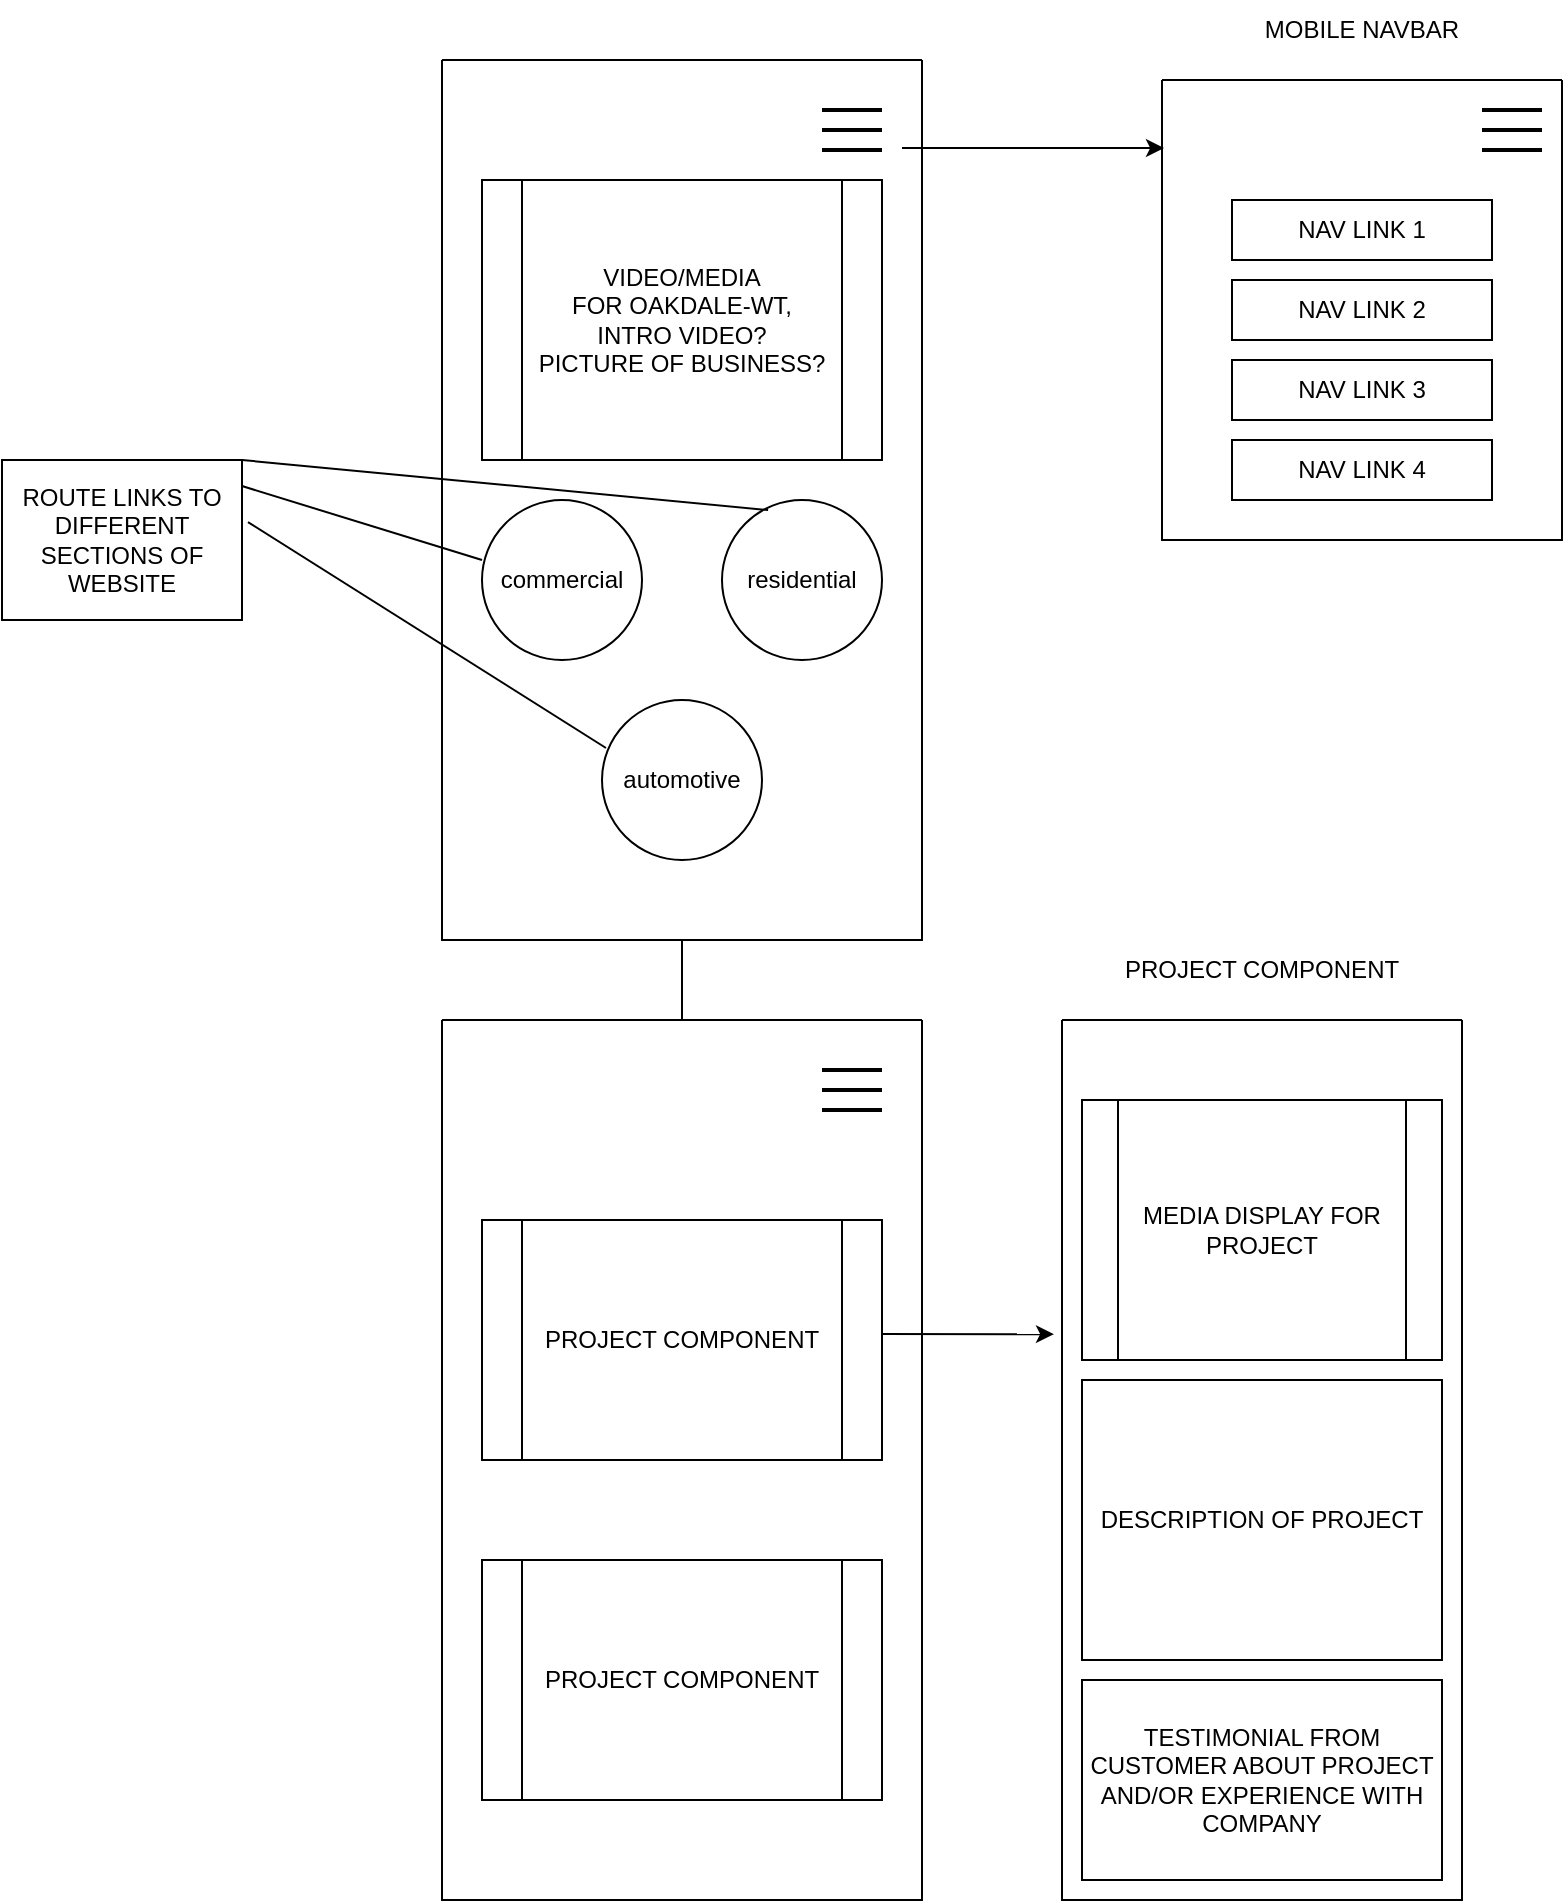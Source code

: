 <mxfile>
    <diagram id="w6LUPmaruWXQ8EAed7s3" name="Page-1">
        <mxGraphModel dx="1070" dy="499" grid="1" gridSize="10" guides="1" tooltips="1" connect="1" arrows="1" fold="1" page="1" pageScale="1" pageWidth="850" pageHeight="1100" math="0" shadow="0">
            <root>
                <mxCell id="0"/>
                <mxCell id="1" parent="0"/>
                <mxCell id="2" value="" style="swimlane;startSize=0;" vertex="1" parent="1">
                    <mxGeometry x="280" y="40" width="240" height="440" as="geometry"/>
                </mxCell>
                <mxCell id="7" value="" style="line;strokeWidth=2;html=1;" vertex="1" parent="2">
                    <mxGeometry x="190" y="30" width="30" height="10" as="geometry"/>
                </mxCell>
                <mxCell id="8" value="" style="line;strokeWidth=2;html=1;" vertex="1" parent="2">
                    <mxGeometry x="190" y="40" width="30" height="10" as="geometry"/>
                </mxCell>
                <mxCell id="24" value="VIDEO/MEDIA&lt;br&gt;FOR OAKDALE-WT,&lt;br&gt;INTRO VIDEO?&lt;br&gt;PICTURE OF BUSINESS?" style="shape=process;whiteSpace=wrap;html=1;backgroundOutline=1;" vertex="1" parent="2">
                    <mxGeometry x="20" y="60" width="200" height="140" as="geometry"/>
                </mxCell>
                <mxCell id="25" value="" style="ellipse;whiteSpace=wrap;html=1;aspect=fixed;" vertex="1" parent="2">
                    <mxGeometry x="20" y="220" width="80" height="80" as="geometry"/>
                </mxCell>
                <mxCell id="26" value="" style="ellipse;whiteSpace=wrap;html=1;aspect=fixed;" vertex="1" parent="2">
                    <mxGeometry x="80" y="320" width="80" height="80" as="geometry"/>
                </mxCell>
                <mxCell id="27" value="" style="ellipse;whiteSpace=wrap;html=1;aspect=fixed;" vertex="1" parent="2">
                    <mxGeometry x="140" y="220" width="80" height="80" as="geometry"/>
                </mxCell>
                <mxCell id="28" value="commercial" style="text;html=1;strokeColor=none;fillColor=none;align=center;verticalAlign=middle;whiteSpace=wrap;rounded=0;" vertex="1" parent="2">
                    <mxGeometry x="30" y="245" width="60" height="30" as="geometry"/>
                </mxCell>
                <mxCell id="29" value="residential" style="text;html=1;strokeColor=none;fillColor=none;align=center;verticalAlign=middle;whiteSpace=wrap;rounded=0;" vertex="1" parent="2">
                    <mxGeometry x="150" y="245" width="60" height="30" as="geometry"/>
                </mxCell>
                <mxCell id="30" value="automotive" style="text;html=1;strokeColor=none;fillColor=none;align=center;verticalAlign=middle;whiteSpace=wrap;rounded=0;" vertex="1" parent="2">
                    <mxGeometry x="90" y="345" width="60" height="30" as="geometry"/>
                </mxCell>
                <mxCell id="6" value="" style="line;strokeWidth=2;html=1;" vertex="1" parent="1">
                    <mxGeometry x="470" y="60" width="30" height="10" as="geometry"/>
                </mxCell>
                <mxCell id="12" style="edgeStyle=none;html=1;exitX=1;exitY=0.5;exitDx=0;exitDy=0;exitPerimeter=0;" edge="1" parent="1" source="9">
                    <mxGeometry relative="1" as="geometry">
                        <mxPoint x="830" y="65" as="targetPoint"/>
                    </mxGeometry>
                </mxCell>
                <mxCell id="9" value="" style="line;strokeWidth=2;html=1;" vertex="1" parent="1">
                    <mxGeometry x="800" y="60" width="30" height="10" as="geometry"/>
                </mxCell>
                <mxCell id="10" value="" style="line;strokeWidth=2;html=1;" vertex="1" parent="1">
                    <mxGeometry x="800" y="70" width="30" height="10" as="geometry"/>
                </mxCell>
                <mxCell id="11" value="" style="line;strokeWidth=2;html=1;" vertex="1" parent="1">
                    <mxGeometry x="800" y="50" width="30" height="70" as="geometry"/>
                </mxCell>
                <mxCell id="15" value="" style="swimlane;startSize=0;" vertex="1" parent="1">
                    <mxGeometry x="640" y="50" width="200" height="230" as="geometry"/>
                </mxCell>
                <mxCell id="16" value="NAV LINK 1" style="html=1;whiteSpace=wrap;container=1;recursiveResize=0;collapsible=0;" vertex="1" parent="15">
                    <mxGeometry x="35" y="60" width="130" height="30" as="geometry"/>
                </mxCell>
                <mxCell id="18" value="NAV LINK 2" style="html=1;whiteSpace=wrap;container=1;recursiveResize=0;collapsible=0;" vertex="1" parent="15">
                    <mxGeometry x="35" y="100" width="130" height="30" as="geometry"/>
                </mxCell>
                <mxCell id="19" value="NAV LINK 3" style="html=1;whiteSpace=wrap;container=1;recursiveResize=0;collapsible=0;" vertex="1" parent="15">
                    <mxGeometry x="35" y="140" width="130" height="30" as="geometry"/>
                </mxCell>
                <mxCell id="20" value="NAV LINK 4" style="html=1;whiteSpace=wrap;container=1;recursiveResize=0;collapsible=0;" vertex="1" parent="15">
                    <mxGeometry x="35" y="180" width="130" height="30" as="geometry"/>
                </mxCell>
                <mxCell id="21" value="" style="endArrow=classic;html=1;entryX=0.005;entryY=0.148;entryDx=0;entryDy=0;entryPerimeter=0;" edge="1" parent="1" target="15">
                    <mxGeometry width="50" height="50" relative="1" as="geometry">
                        <mxPoint x="510" y="84" as="sourcePoint"/>
                        <mxPoint x="450" y="240" as="targetPoint"/>
                        <Array as="points"/>
                    </mxGeometry>
                </mxCell>
                <mxCell id="31" value="" style="endArrow=none;html=1;entryX=0.5;entryY=1;entryDx=0;entryDy=0;" edge="1" parent="1" target="2">
                    <mxGeometry width="50" height="50" relative="1" as="geometry">
                        <mxPoint x="400" y="520" as="sourcePoint"/>
                        <mxPoint x="450" y="510" as="targetPoint"/>
                    </mxGeometry>
                </mxCell>
                <mxCell id="32" value="" style="swimlane;startSize=0;" vertex="1" parent="1">
                    <mxGeometry x="280" y="520" width="240" height="440" as="geometry"/>
                </mxCell>
                <mxCell id="34" value="" style="line;strokeWidth=2;html=1;" vertex="1" parent="32">
                    <mxGeometry x="190" y="20" width="30" height="10" as="geometry"/>
                </mxCell>
                <mxCell id="35" value="" style="line;strokeWidth=2;html=1;" vertex="1" parent="32">
                    <mxGeometry x="190" y="30" width="30" height="10" as="geometry"/>
                </mxCell>
                <mxCell id="36" value="" style="line;strokeWidth=2;html=1;" vertex="1" parent="32">
                    <mxGeometry x="190" y="40" width="30" height="10" as="geometry"/>
                </mxCell>
                <mxCell id="39" value="" style="shape=process;whiteSpace=wrap;html=1;backgroundOutline=1;" vertex="1" parent="32">
                    <mxGeometry x="20" y="100" width="200" height="120" as="geometry"/>
                </mxCell>
                <mxCell id="41" value="PROJECT COMPONENT" style="text;html=1;strokeColor=none;fillColor=none;align=center;verticalAlign=middle;whiteSpace=wrap;rounded=0;" vertex="1" parent="32">
                    <mxGeometry x="40" y="145" width="160" height="30" as="geometry"/>
                </mxCell>
                <mxCell id="47" value="PROJECT COMPONENT" style="shape=process;whiteSpace=wrap;html=1;backgroundOutline=1;" vertex="1" parent="32">
                    <mxGeometry x="20" y="270" width="200" height="120" as="geometry"/>
                </mxCell>
                <mxCell id="42" value="" style="swimlane;startSize=0;" vertex="1" parent="1">
                    <mxGeometry x="590" y="520" width="200" height="440" as="geometry"/>
                </mxCell>
                <mxCell id="44" value="MEDIA DISPLAY FOR PROJECT" style="shape=process;whiteSpace=wrap;html=1;backgroundOutline=1;" vertex="1" parent="42">
                    <mxGeometry x="10" y="40" width="180" height="130" as="geometry"/>
                </mxCell>
                <mxCell id="45" value="DESCRIPTION OF PROJECT" style="rounded=0;whiteSpace=wrap;html=1;" vertex="1" parent="42">
                    <mxGeometry x="10" y="180" width="180" height="140" as="geometry"/>
                </mxCell>
                <mxCell id="46" value="TESTIMONIAL FROM CUSTOMER ABOUT PROJECT AND/OR EXPERIENCE WITH COMPANY" style="rounded=0;whiteSpace=wrap;html=1;" vertex="1" parent="42">
                    <mxGeometry x="10" y="330" width="180" height="100" as="geometry"/>
                </mxCell>
                <mxCell id="43" value="" style="endArrow=classic;html=1;entryX=-0.02;entryY=0.357;entryDx=0;entryDy=0;entryPerimeter=0;" edge="1" parent="1" target="42">
                    <mxGeometry width="50" height="50" relative="1" as="geometry">
                        <mxPoint x="500" y="677" as="sourcePoint"/>
                        <mxPoint x="450" y="630" as="targetPoint"/>
                    </mxGeometry>
                </mxCell>
                <mxCell id="49" value="PROJECT COMPONENT" style="text;html=1;strokeColor=none;fillColor=none;align=center;verticalAlign=middle;whiteSpace=wrap;rounded=0;" vertex="1" parent="1">
                    <mxGeometry x="590" y="480" width="200" height="30" as="geometry"/>
                </mxCell>
                <mxCell id="50" value="MOBILE NAVBAR" style="text;html=1;strokeColor=none;fillColor=none;align=center;verticalAlign=middle;whiteSpace=wrap;rounded=0;" vertex="1" parent="1">
                    <mxGeometry x="640" y="10" width="200" height="30" as="geometry"/>
                </mxCell>
                <mxCell id="51" value="ROUTE LINKS TO DIFFERENT SECTIONS OF WEBSITE" style="rounded=0;whiteSpace=wrap;html=1;" vertex="1" parent="1">
                    <mxGeometry x="60" y="240" width="120" height="80" as="geometry"/>
                </mxCell>
                <mxCell id="52" value="" style="endArrow=none;html=1;exitX=1;exitY=0;exitDx=0;exitDy=0;entryX=0.288;entryY=0.063;entryDx=0;entryDy=0;entryPerimeter=0;" edge="1" parent="1" source="51" target="27">
                    <mxGeometry width="50" height="50" relative="1" as="geometry">
                        <mxPoint x="400" y="340" as="sourcePoint"/>
                        <mxPoint x="450" y="290" as="targetPoint"/>
                    </mxGeometry>
                </mxCell>
                <mxCell id="53" value="" style="endArrow=none;html=1;exitX=1;exitY=0.163;exitDx=0;exitDy=0;exitPerimeter=0;entryX=0;entryY=0.375;entryDx=0;entryDy=0;entryPerimeter=0;" edge="1" parent="1" source="51" target="25">
                    <mxGeometry width="50" height="50" relative="1" as="geometry">
                        <mxPoint x="400" y="340" as="sourcePoint"/>
                        <mxPoint x="450" y="290" as="targetPoint"/>
                    </mxGeometry>
                </mxCell>
                <mxCell id="54" value="" style="endArrow=none;html=1;entryX=0.025;entryY=0.3;entryDx=0;entryDy=0;entryPerimeter=0;exitX=1.025;exitY=0.388;exitDx=0;exitDy=0;exitPerimeter=0;" edge="1" parent="1" source="51" target="26">
                    <mxGeometry width="50" height="50" relative="1" as="geometry">
                        <mxPoint x="400" y="340" as="sourcePoint"/>
                        <mxPoint x="450" y="290" as="targetPoint"/>
                    </mxGeometry>
                </mxCell>
            </root>
        </mxGraphModel>
    </diagram>
</mxfile>